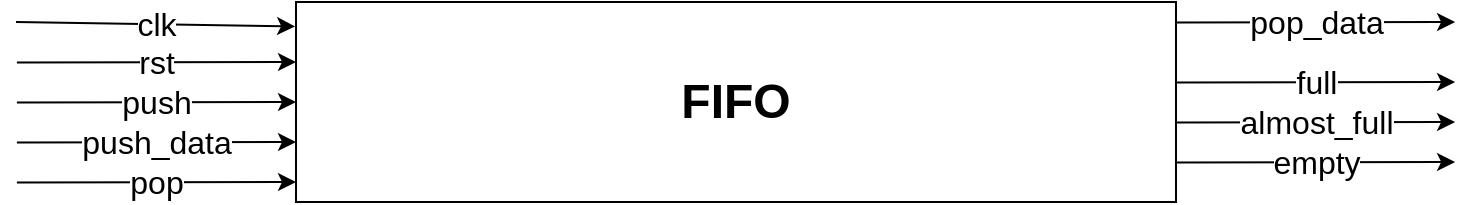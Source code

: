 <mxfile>
    <diagram id="o_kzO6A57pQVXq1Kj1Pe" name="Page-1">
        <mxGraphModel dx="599" dy="301" grid="1" gridSize="10" guides="1" tooltips="1" connect="1" arrows="1" fold="1" page="1" pageScale="1" pageWidth="850" pageHeight="1100" math="0" shadow="0">
            <root>
                <mxCell id="0"/>
                <mxCell id="1" parent="0"/>
                <object label="&lt;h1&gt;FIFO&lt;/h1&gt;" FIFO="fpga_mafia/source/common/fifo.sv" id="2">
                    <mxCell style="rounded=0;whiteSpace=wrap;html=1;fontStyle=1" vertex="1" parent="1">
                        <mxGeometry x="170" y="90" width="440" height="100" as="geometry"/>
                    </mxCell>
                </object>
                <mxCell id="4" value="clk" style="endArrow=classic;html=1;fontSize=16;entryX=-0.001;entryY=0.122;entryDx=0;entryDy=0;entryPerimeter=0;" edge="1" parent="1" target="2">
                    <mxGeometry width="50" height="50" relative="1" as="geometry">
                        <mxPoint x="30" y="100" as="sourcePoint"/>
                        <mxPoint x="160" y="100" as="targetPoint"/>
                    </mxGeometry>
                </mxCell>
                <mxCell id="5" value="rst" style="endArrow=classic;html=1;fontSize=16;entryX=-0.001;entryY=0.122;entryDx=0;entryDy=0;entryPerimeter=0;" edge="1" parent="1">
                    <mxGeometry width="50" height="50" relative="1" as="geometry">
                        <mxPoint x="30.44" y="120.24" as="sourcePoint"/>
                        <mxPoint x="170.0" y="120.0" as="targetPoint"/>
                    </mxGeometry>
                </mxCell>
                <mxCell id="11" value="push" style="endArrow=classic;html=1;fontSize=16;entryX=-0.001;entryY=0.122;entryDx=0;entryDy=0;entryPerimeter=0;" edge="1" parent="1">
                    <mxGeometry width="50" height="50" relative="1" as="geometry">
                        <mxPoint x="30.44" y="140.24" as="sourcePoint"/>
                        <mxPoint x="170" y="140" as="targetPoint"/>
                    </mxGeometry>
                </mxCell>
                <mxCell id="14" value="push_data" style="endArrow=classic;html=1;fontSize=16;entryX=-0.001;entryY=0.122;entryDx=0;entryDy=0;entryPerimeter=0;fontStyle=0" edge="1" parent="1">
                    <mxGeometry width="50" height="50" relative="1" as="geometry">
                        <mxPoint x="30.44" y="160.24" as="sourcePoint"/>
                        <mxPoint x="170" y="160" as="targetPoint"/>
                    </mxGeometry>
                </mxCell>
                <mxCell id="15" value="pop_data" style="endArrow=classic;html=1;fontSize=16;entryX=-0.001;entryY=0.122;entryDx=0;entryDy=0;entryPerimeter=0;" edge="1" parent="1">
                    <mxGeometry width="50" height="50" relative="1" as="geometry">
                        <mxPoint x="610" y="100.24" as="sourcePoint"/>
                        <mxPoint x="749.56" y="100" as="targetPoint"/>
                    </mxGeometry>
                </mxCell>
                <mxCell id="16" value="pop" style="endArrow=classic;html=1;fontSize=16;entryX=-0.001;entryY=0.122;entryDx=0;entryDy=0;entryPerimeter=0;" edge="1" parent="1">
                    <mxGeometry width="50" height="50" relative="1" as="geometry">
                        <mxPoint x="30.44" y="180.24" as="sourcePoint"/>
                        <mxPoint x="170" y="180" as="targetPoint"/>
                    </mxGeometry>
                </mxCell>
                <mxCell id="18" value="full" style="endArrow=classic;html=1;fontSize=16;entryX=-0.001;entryY=0.122;entryDx=0;entryDy=0;entryPerimeter=0;" edge="1" parent="1">
                    <mxGeometry width="50" height="50" relative="1" as="geometry">
                        <mxPoint x="610" y="130.24" as="sourcePoint"/>
                        <mxPoint x="749.56" y="130" as="targetPoint"/>
                    </mxGeometry>
                </mxCell>
                <mxCell id="19" value="almost_full" style="endArrow=classic;html=1;fontSize=16;entryX=-0.001;entryY=0.122;entryDx=0;entryDy=0;entryPerimeter=0;" edge="1" parent="1">
                    <mxGeometry width="50" height="50" relative="1" as="geometry">
                        <mxPoint x="610" y="150.24" as="sourcePoint"/>
                        <mxPoint x="749.56" y="150" as="targetPoint"/>
                    </mxGeometry>
                </mxCell>
                <mxCell id="20" value="empty" style="endArrow=classic;html=1;fontSize=16;entryX=-0.001;entryY=0.122;entryDx=0;entryDy=0;entryPerimeter=0;" edge="1" parent="1">
                    <mxGeometry width="50" height="50" relative="1" as="geometry">
                        <mxPoint x="610" y="170.24" as="sourcePoint"/>
                        <mxPoint x="749.56" y="170" as="targetPoint"/>
                    </mxGeometry>
                </mxCell>
            </root>
        </mxGraphModel>
    </diagram>
</mxfile>